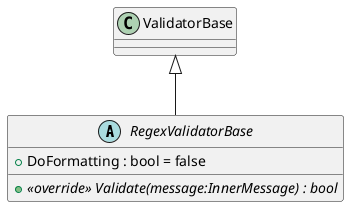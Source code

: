 @startuml
abstract class RegexValidatorBase {
    + DoFormatting : bool = false
    + {abstract} <<override>> Validate(message:InnerMessage) : bool
}
ValidatorBase <|-- RegexValidatorBase
@enduml
